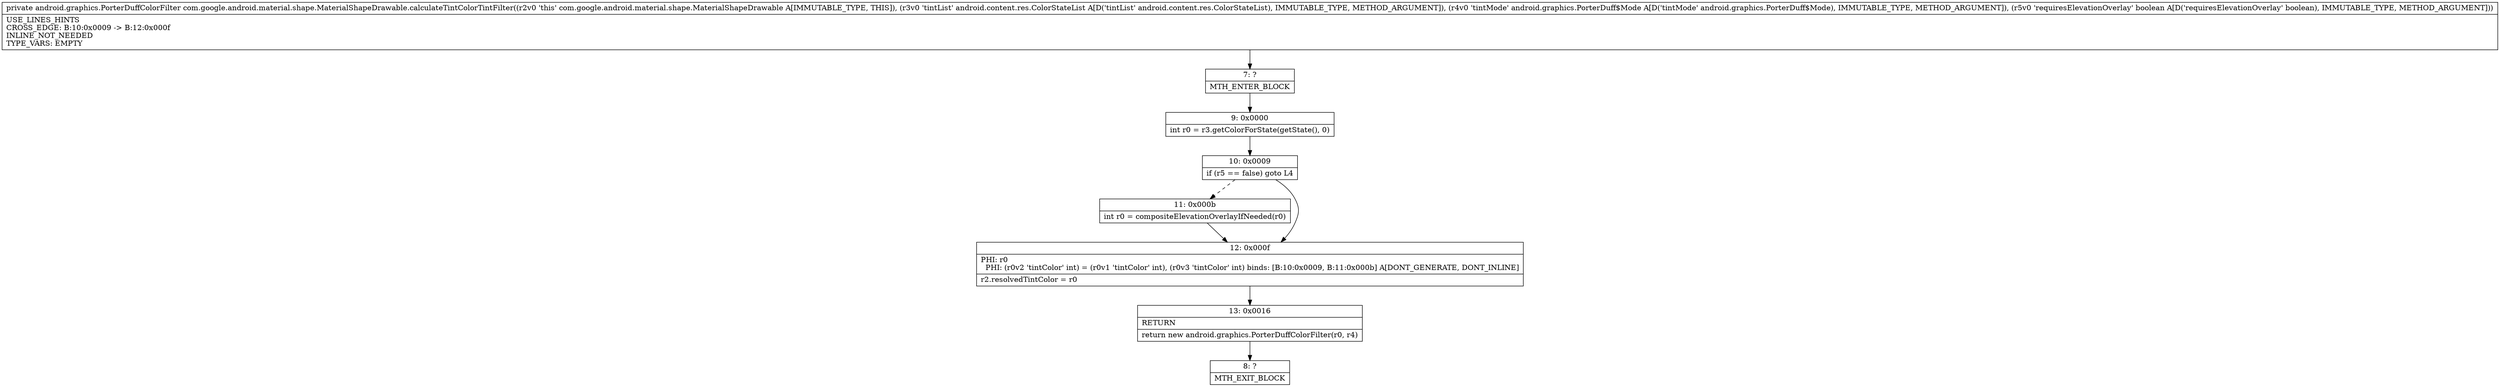 digraph "CFG forcom.google.android.material.shape.MaterialShapeDrawable.calculateTintColorTintFilter(Landroid\/content\/res\/ColorStateList;Landroid\/graphics\/PorterDuff$Mode;Z)Landroid\/graphics\/PorterDuffColorFilter;" {
Node_7 [shape=record,label="{7\:\ ?|MTH_ENTER_BLOCK\l}"];
Node_9 [shape=record,label="{9\:\ 0x0000|int r0 = r3.getColorForState(getState(), 0)\l}"];
Node_10 [shape=record,label="{10\:\ 0x0009|if (r5 == false) goto L4\l}"];
Node_11 [shape=record,label="{11\:\ 0x000b|int r0 = compositeElevationOverlayIfNeeded(r0)\l}"];
Node_12 [shape=record,label="{12\:\ 0x000f|PHI: r0 \l  PHI: (r0v2 'tintColor' int) = (r0v1 'tintColor' int), (r0v3 'tintColor' int) binds: [B:10:0x0009, B:11:0x000b] A[DONT_GENERATE, DONT_INLINE]\l|r2.resolvedTintColor = r0\l}"];
Node_13 [shape=record,label="{13\:\ 0x0016|RETURN\l|return new android.graphics.PorterDuffColorFilter(r0, r4)\l}"];
Node_8 [shape=record,label="{8\:\ ?|MTH_EXIT_BLOCK\l}"];
MethodNode[shape=record,label="{private android.graphics.PorterDuffColorFilter com.google.android.material.shape.MaterialShapeDrawable.calculateTintColorTintFilter((r2v0 'this' com.google.android.material.shape.MaterialShapeDrawable A[IMMUTABLE_TYPE, THIS]), (r3v0 'tintList' android.content.res.ColorStateList A[D('tintList' android.content.res.ColorStateList), IMMUTABLE_TYPE, METHOD_ARGUMENT]), (r4v0 'tintMode' android.graphics.PorterDuff$Mode A[D('tintMode' android.graphics.PorterDuff$Mode), IMMUTABLE_TYPE, METHOD_ARGUMENT]), (r5v0 'requiresElevationOverlay' boolean A[D('requiresElevationOverlay' boolean), IMMUTABLE_TYPE, METHOD_ARGUMENT]))  | USE_LINES_HINTS\lCROSS_EDGE: B:10:0x0009 \-\> B:12:0x000f\lINLINE_NOT_NEEDED\lTYPE_VARS: EMPTY\l}"];
MethodNode -> Node_7;Node_7 -> Node_9;
Node_9 -> Node_10;
Node_10 -> Node_11[style=dashed];
Node_10 -> Node_12;
Node_11 -> Node_12;
Node_12 -> Node_13;
Node_13 -> Node_8;
}

